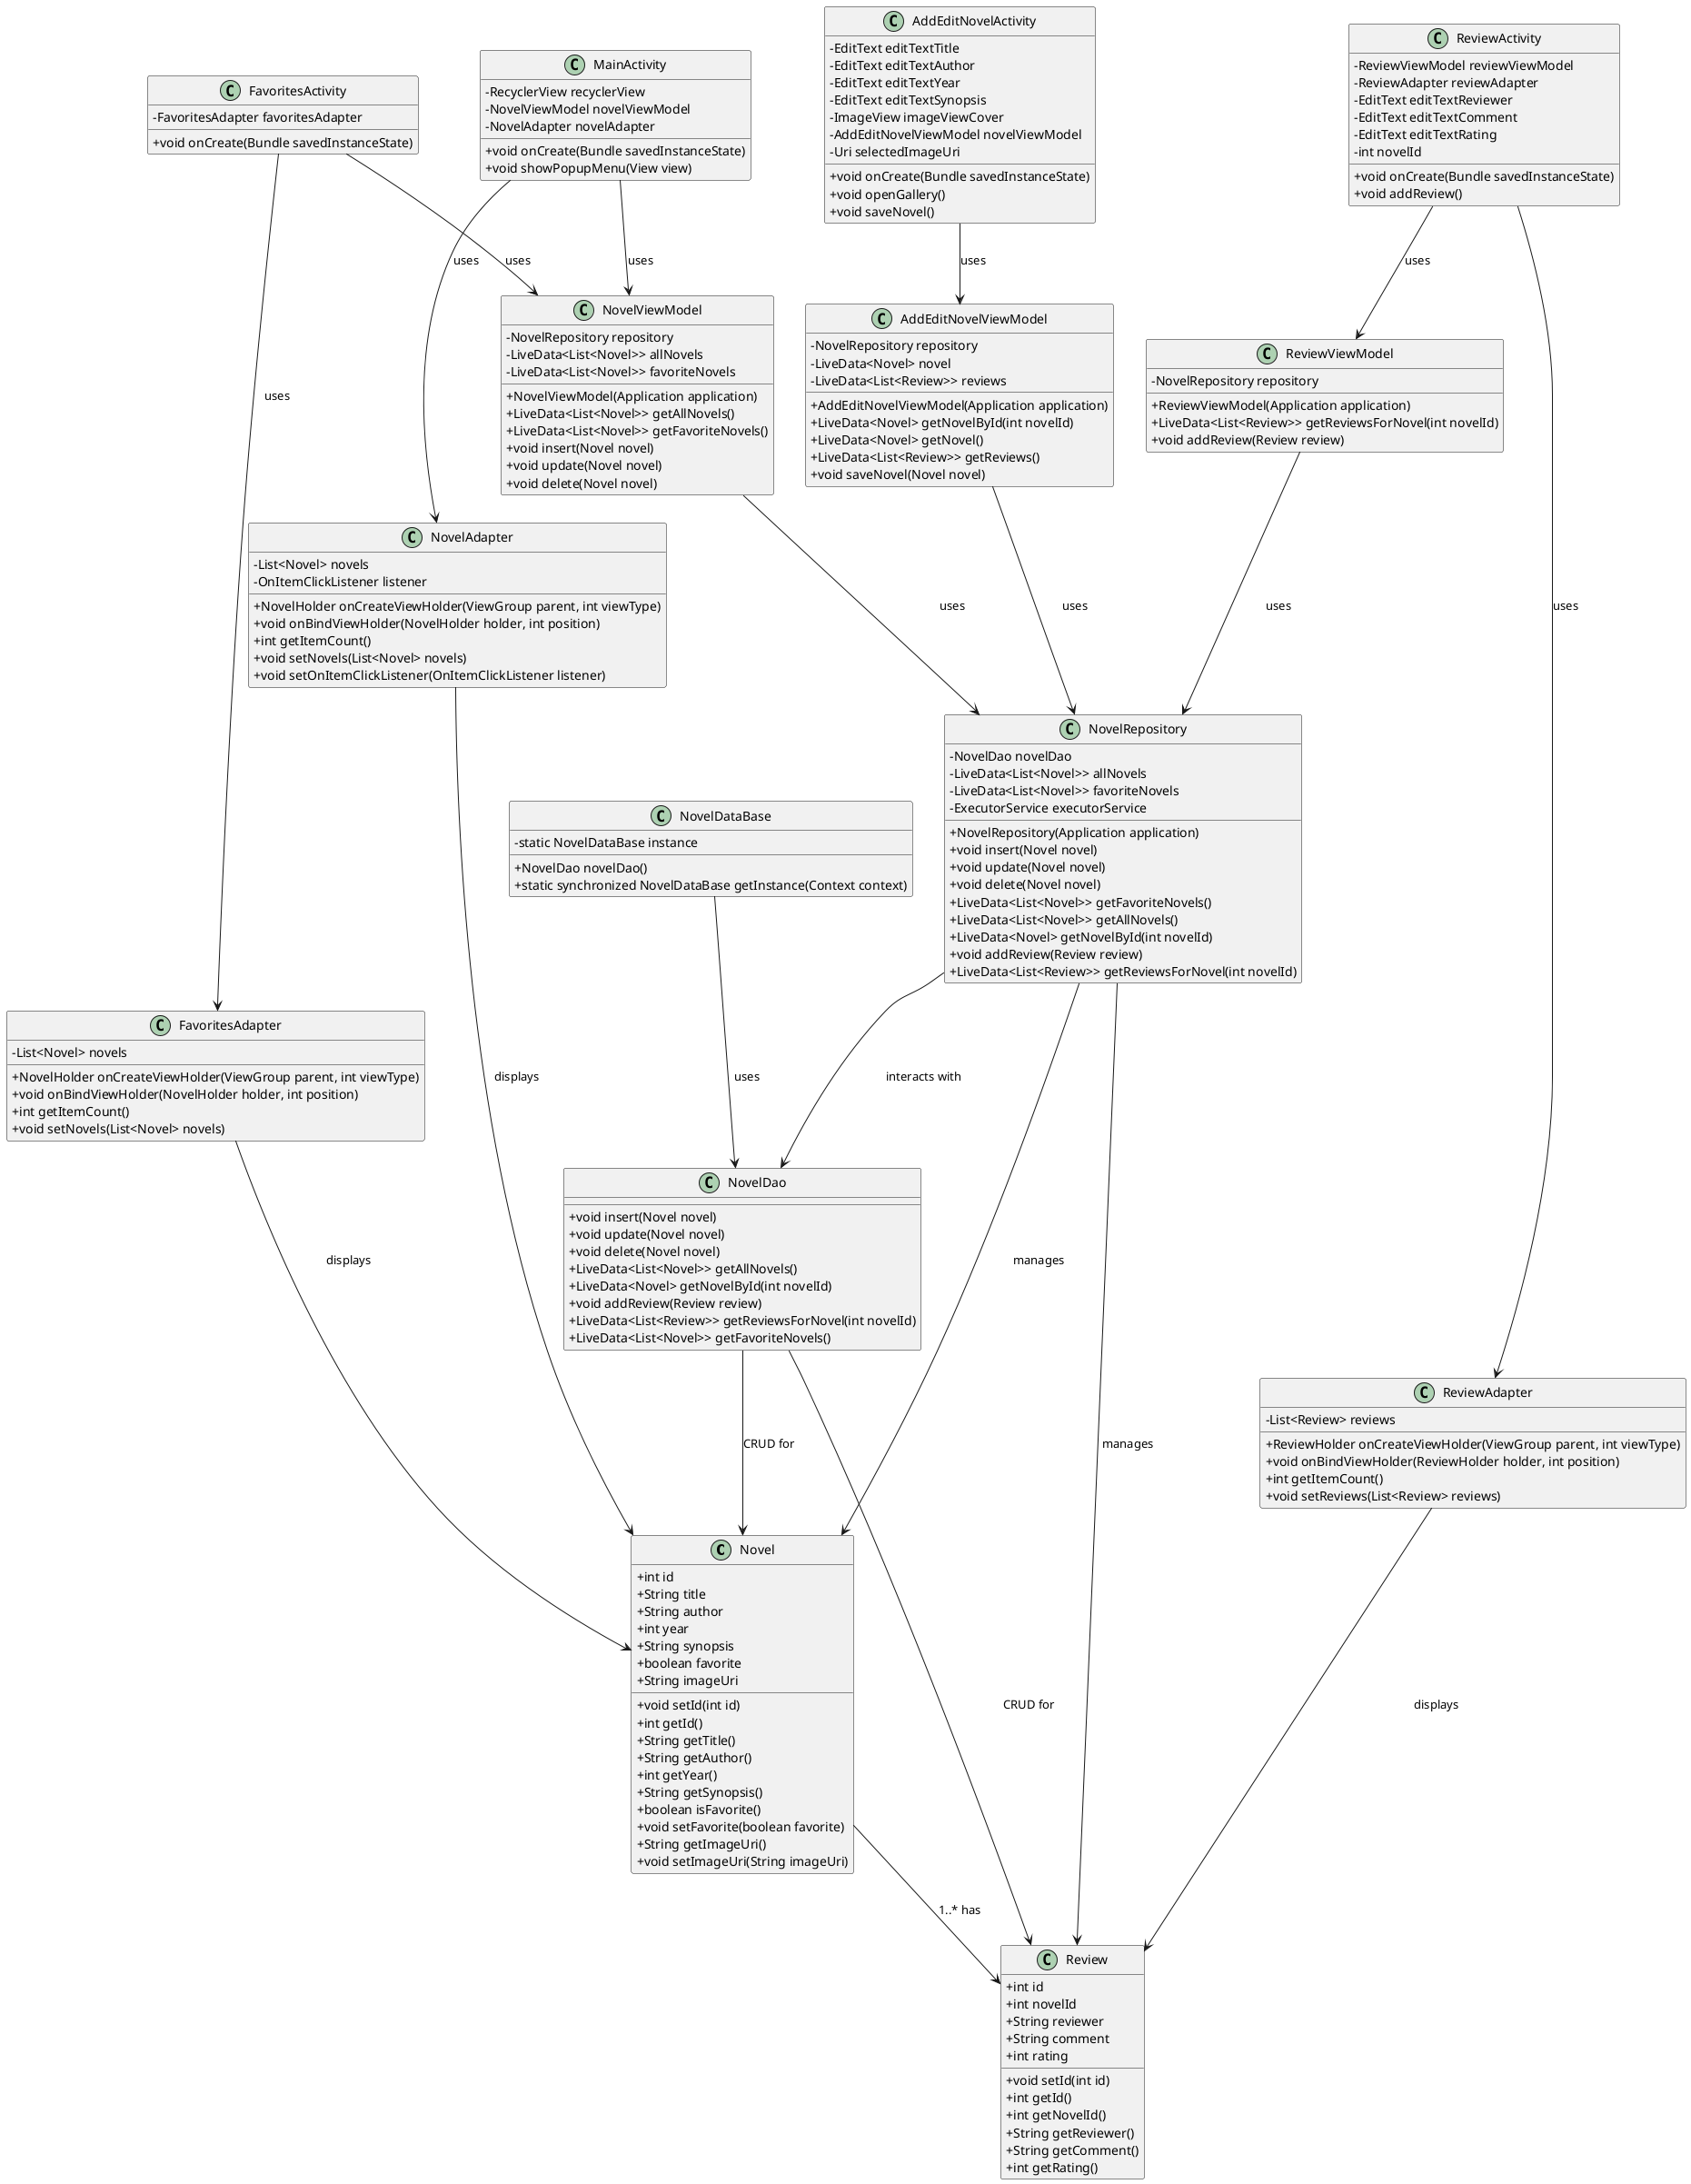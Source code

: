@startuml
skinparam classAttributeIconSize 0

class Novel {
    +int id
    +String title
    +String author
    +int year
    +String synopsis
    +boolean favorite
    +String imageUri
    +void setId(int id)
    +int getId()
    +String getTitle()
    +String getAuthor()
    +int getYear()
    +String getSynopsis()
    +boolean isFavorite()
    +void setFavorite(boolean favorite)
    +String getImageUri()
    +void setImageUri(String imageUri)
}

class Review {
    +int id
    +int novelId
    +String reviewer
    +String comment
    +int rating
    +void setId(int id)
    +int getId()
    +int getNovelId()
    +String getReviewer()
    +String getComment()
    +int getRating()
}

class NovelDao {
    +void insert(Novel novel)
    +void update(Novel novel)
    +void delete(Novel novel)
    +LiveData<List<Novel>> getAllNovels()
    +LiveData<Novel> getNovelById(int novelId)
    +void addReview(Review review)
    +LiveData<List<Review>> getReviewsForNovel(int novelId)
    +LiveData<List<Novel>> getFavoriteNovels()
}

class NovelDataBase {
    -static NovelDataBase instance
    +NovelDao novelDao()
    +static synchronized NovelDataBase getInstance(Context context)
}

class NovelRepository {
    -NovelDao novelDao
    -LiveData<List<Novel>> allNovels
    -LiveData<List<Novel>> favoriteNovels
    -ExecutorService executorService
    +NovelRepository(Application application)
    +void insert(Novel novel)
    +void update(Novel novel)
    +void delete(Novel novel)
    +LiveData<List<Novel>> getFavoriteNovels()
    +LiveData<List<Novel>> getAllNovels()
    +LiveData<Novel> getNovelById(int novelId)
    +void addReview(Review review)
    +LiveData<List<Review>> getReviewsForNovel(int novelId)
}

class NovelViewModel {
    -NovelRepository repository
    -LiveData<List<Novel>> allNovels
    -LiveData<List<Novel>> favoriteNovels
    +NovelViewModel(Application application)
    +LiveData<List<Novel>> getAllNovels()
    +LiveData<List<Novel>> getFavoriteNovels()
    +void insert(Novel novel)
    +void update(Novel novel)
    +void delete(Novel novel)
}

class AddEditNovelViewModel {
    -NovelRepository repository
    -LiveData<Novel> novel
    -LiveData<List<Review>> reviews
    +AddEditNovelViewModel(Application application)
    +LiveData<Novel> getNovelById(int novelId)
    +LiveData<Novel> getNovel()
    +LiveData<List<Review>> getReviews()
    +void saveNovel(Novel novel)
}

class ReviewViewModel {
    -NovelRepository repository
    +ReviewViewModel(Application application)
    +LiveData<List<Review>> getReviewsForNovel(int novelId)
    +void addReview(Review review)
}

class MainActivity {
    -RecyclerView recyclerView
    -NovelViewModel novelViewModel
    -NovelAdapter novelAdapter
    +void onCreate(Bundle savedInstanceState)
    +void showPopupMenu(View view)
}

class AddEditNovelActivity {
    -EditText editTextTitle
    -EditText editTextAuthor
    -EditText editTextYear
    -EditText editTextSynopsis
    -ImageView imageViewCover
    -AddEditNovelViewModel novelViewModel
    -Uri selectedImageUri
    +void onCreate(Bundle savedInstanceState)
    +void openGallery()
    +void saveNovel()
}

class ReviewActivity {
    -ReviewViewModel reviewViewModel
    -ReviewAdapter reviewAdapter
    -EditText editTextReviewer
    -EditText editTextComment
    -EditText editTextRating
    -int novelId
    +void onCreate(Bundle savedInstanceState)
    +void addReview()
}

class FavoritesActivity {
    -FavoritesAdapter favoritesAdapter
    +void onCreate(Bundle savedInstanceState)
}

class NovelAdapter {
    -List<Novel> novels
    -OnItemClickListener listener
    +NovelHolder onCreateViewHolder(ViewGroup parent, int viewType)
    +void onBindViewHolder(NovelHolder holder, int position)
    +int getItemCount()
    +void setNovels(List<Novel> novels)
    +void setOnItemClickListener(OnItemClickListener listener)
}

class FavoritesAdapter {
    -List<Novel> novels
    +NovelHolder onCreateViewHolder(ViewGroup parent, int viewType)
    +void onBindViewHolder(NovelHolder holder, int position)
    +int getItemCount()
    +void setNovels(List<Novel> novels)
}

class ReviewAdapter {
    -List<Review> reviews
    +ReviewHolder onCreateViewHolder(ViewGroup parent, int viewType)
    +void onBindViewHolder(ReviewHolder holder, int position)
    +int getItemCount()
    +void setReviews(List<Review> reviews)
}

Novel --> Review : "1..* has"
NovelDao --> Novel : "CRUD for"
NovelDao --> Review : "CRUD for"
NovelDataBase --> NovelDao : "uses"
NovelRepository --> NovelDao : "interacts with"
NovelRepository --> Novel : "manages"
NovelRepository --> Review : "manages"
NovelViewModel --> NovelRepository : "uses"
AddEditNovelViewModel --> NovelRepository : "uses"
ReviewViewModel --> NovelRepository : "uses"
MainActivity --> NovelViewModel : "uses"
AddEditNovelActivity --> AddEditNovelViewModel : "uses"
ReviewActivity --> ReviewViewModel : "uses"
FavoritesActivity --> NovelViewModel : "uses"
NovelAdapter --> Novel : "displays"
FavoritesAdapter --> Novel : "displays"
ReviewAdapter --> Review : "displays"
MainActivity --> NovelAdapter : "uses"
FavoritesActivity --> FavoritesAdapter : "uses"
ReviewActivity --> ReviewAdapter : "uses"

@enduml
